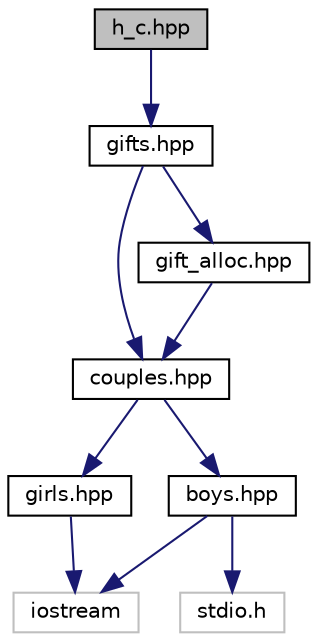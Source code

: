 digraph "h_c.hpp"
{
  edge [fontname="Helvetica",fontsize="10",labelfontname="Helvetica",labelfontsize="10"];
  node [fontname="Helvetica",fontsize="10",shape=record];
  Node1 [label="h_c.hpp",height=0.2,width=0.4,color="black", fillcolor="grey75", style="filled", fontcolor="black"];
  Node1 -> Node2 [color="midnightblue",fontsize="10",style="solid",fontname="Helvetica"];
  Node2 [label="gifts.hpp",height=0.2,width=0.4,color="black", fillcolor="white", style="filled",URL="$gifts_8hpp.html"];
  Node2 -> Node3 [color="midnightblue",fontsize="10",style="solid",fontname="Helvetica"];
  Node3 [label="couples.hpp",height=0.2,width=0.4,color="black", fillcolor="white", style="filled",URL="$couples_8hpp.html"];
  Node3 -> Node4 [color="midnightblue",fontsize="10",style="solid",fontname="Helvetica"];
  Node4 [label="boys.hpp",height=0.2,width=0.4,color="black", fillcolor="white", style="filled",URL="$boys_8hpp.html"];
  Node4 -> Node5 [color="midnightblue",fontsize="10",style="solid",fontname="Helvetica"];
  Node5 [label="iostream",height=0.2,width=0.4,color="grey75", fillcolor="white", style="filled"];
  Node4 -> Node6 [color="midnightblue",fontsize="10",style="solid",fontname="Helvetica"];
  Node6 [label="stdio.h",height=0.2,width=0.4,color="grey75", fillcolor="white", style="filled"];
  Node3 -> Node7 [color="midnightblue",fontsize="10",style="solid",fontname="Helvetica"];
  Node7 [label="girls.hpp",height=0.2,width=0.4,color="black", fillcolor="white", style="filled",URL="$girls_8hpp.html"];
  Node7 -> Node5 [color="midnightblue",fontsize="10",style="solid",fontname="Helvetica"];
  Node2 -> Node8 [color="midnightblue",fontsize="10",style="solid",fontname="Helvetica"];
  Node8 [label="gift_alloc.hpp",height=0.2,width=0.4,color="black", fillcolor="white", style="filled",URL="$gift__alloc_8hpp.html"];
  Node8 -> Node3 [color="midnightblue",fontsize="10",style="solid",fontname="Helvetica"];
}
